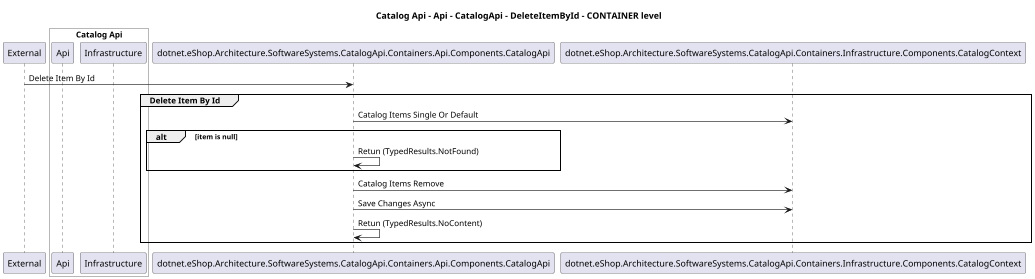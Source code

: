 @startuml
skinparam dpi 60

title Catalog Api - Api - CatalogApi - DeleteItemById - CONTAINER level

participant "External" as C4InterFlow.Utils.ExternalSystem

box "Catalog Api" #White

    participant "Api" as dotnet.eShop.Architecture.SoftwareSystems.CatalogApi.Containers.Api
    participant "Infrastructure" as dotnet.eShop.Architecture.SoftwareSystems.CatalogApi.Containers.Infrastructure
end box


C4InterFlow.Utils.ExternalSystem -> dotnet.eShop.Architecture.SoftwareSystems.CatalogApi.Containers.Api.Components.CatalogApi : Delete Item By Id
group Delete Item By Id
dotnet.eShop.Architecture.SoftwareSystems.CatalogApi.Containers.Api.Components.CatalogApi -> dotnet.eShop.Architecture.SoftwareSystems.CatalogApi.Containers.Infrastructure.Components.CatalogContext : Catalog Items Single Or Default
alt item is null
dotnet.eShop.Architecture.SoftwareSystems.CatalogApi.Containers.Api.Components.CatalogApi -> dotnet.eShop.Architecture.SoftwareSystems.CatalogApi.Containers.Api.Components.CatalogApi : Retun (TypedResults.NotFound)
end
dotnet.eShop.Architecture.SoftwareSystems.CatalogApi.Containers.Api.Components.CatalogApi -> dotnet.eShop.Architecture.SoftwareSystems.CatalogApi.Containers.Infrastructure.Components.CatalogContext : Catalog Items Remove
dotnet.eShop.Architecture.SoftwareSystems.CatalogApi.Containers.Api.Components.CatalogApi -> dotnet.eShop.Architecture.SoftwareSystems.CatalogApi.Containers.Infrastructure.Components.CatalogContext : Save Changes Async
dotnet.eShop.Architecture.SoftwareSystems.CatalogApi.Containers.Api.Components.CatalogApi -> dotnet.eShop.Architecture.SoftwareSystems.CatalogApi.Containers.Api.Components.CatalogApi : Retun (TypedResults.NoContent)
end


@enduml
